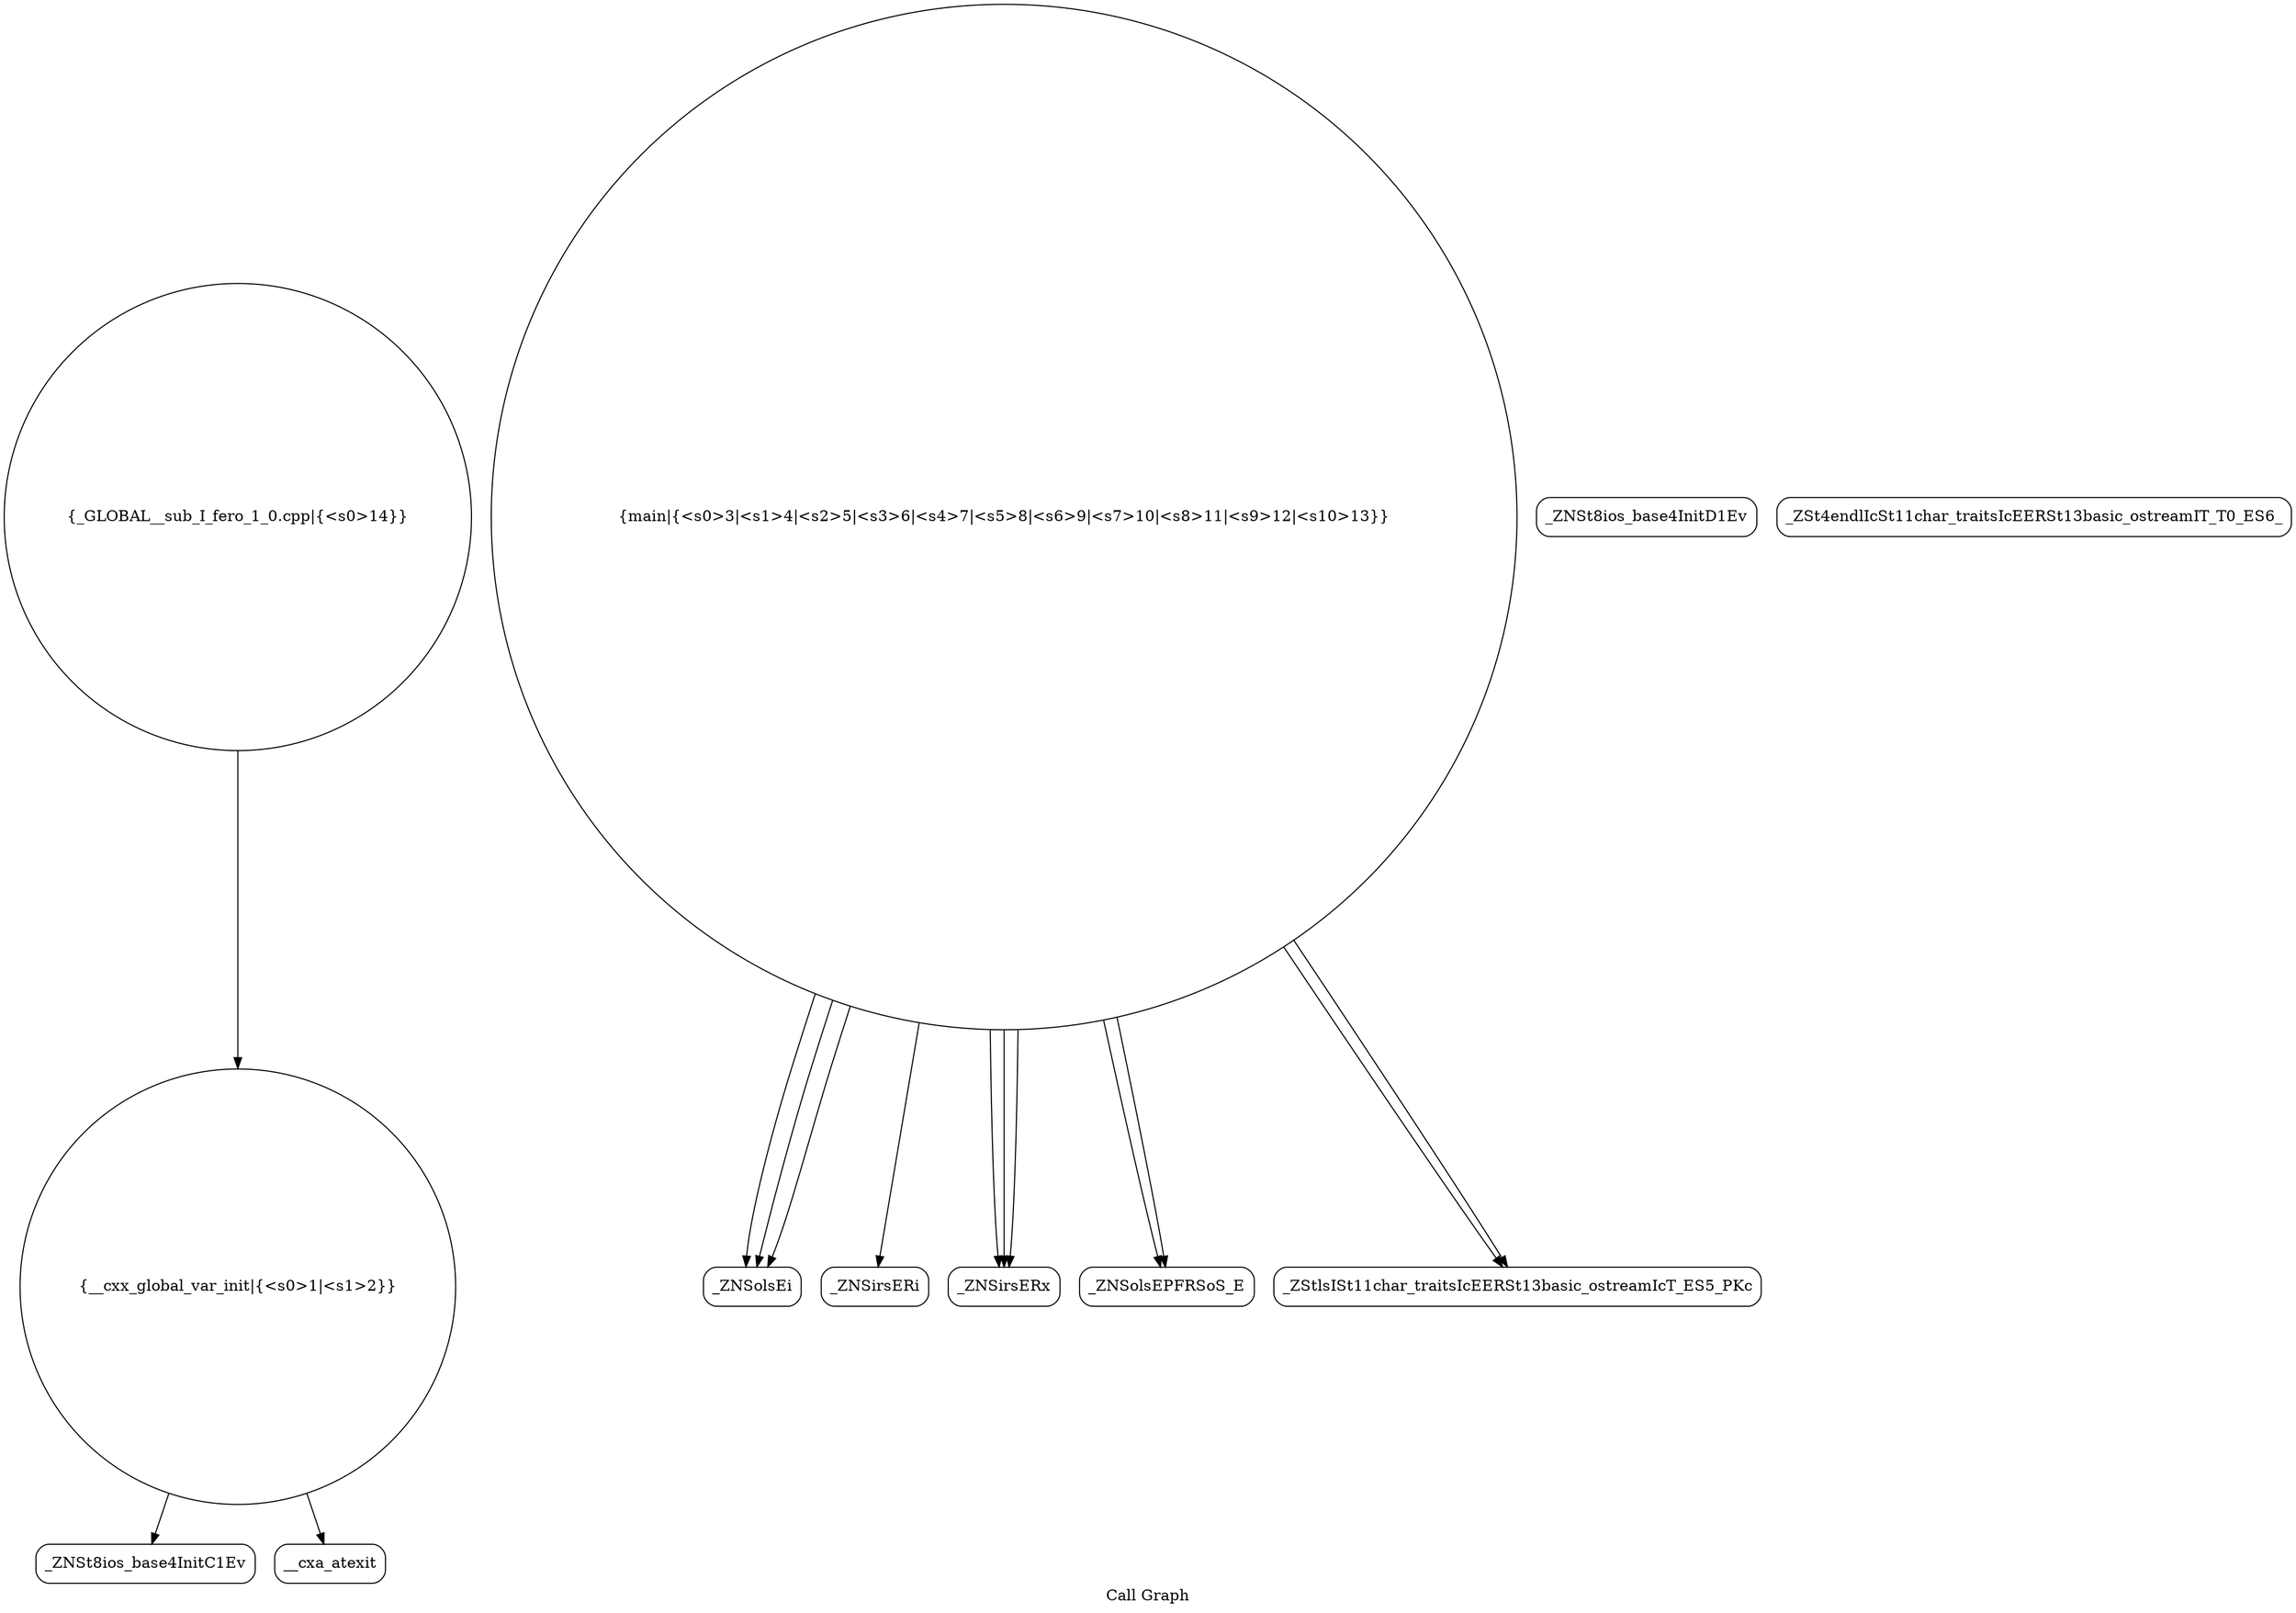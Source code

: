 digraph "Call Graph" {
	label="Call Graph";

	Node0x560553d9ff60 [shape=record,shape=circle,label="{__cxx_global_var_init|{<s0>1|<s1>2}}"];
	Node0x560553d9ff60:s0 -> Node0x560553da03f0[color=black];
	Node0x560553d9ff60:s1 -> Node0x560553da04f0[color=black];
	Node0x560553da06f0 [shape=record,shape=Mrecord,label="{_ZNSolsEi}"];
	Node0x560553da0470 [shape=record,shape=Mrecord,label="{_ZNSt8ios_base4InitD1Ev}"];
	Node0x560553da07f0 [shape=record,shape=Mrecord,label="{_ZSt4endlIcSt11char_traitsIcEERSt13basic_ostreamIT_T0_ES6_}"];
	Node0x560553da0570 [shape=record,shape=circle,label="{main|{<s0>3|<s1>4|<s2>5|<s3>6|<s4>7|<s5>8|<s6>9|<s7>10|<s8>11|<s9>12|<s10>13}}"];
	Node0x560553da0570:s0 -> Node0x560553da05f0[color=black];
	Node0x560553da0570:s1 -> Node0x560553da0670[color=black];
	Node0x560553da0570:s2 -> Node0x560553da0670[color=black];
	Node0x560553da0570:s3 -> Node0x560553da0670[color=black];
	Node0x560553da0570:s4 -> Node0x560553da06f0[color=black];
	Node0x560553da0570:s5 -> Node0x560553da0770[color=black];
	Node0x560553da0570:s6 -> Node0x560553da0870[color=black];
	Node0x560553da0570:s7 -> Node0x560553da06f0[color=black];
	Node0x560553da0570:s8 -> Node0x560553da0870[color=black];
	Node0x560553da0570:s9 -> Node0x560553da06f0[color=black];
	Node0x560553da0570:s10 -> Node0x560553da0770[color=black];
	Node0x560553da08f0 [shape=record,shape=circle,label="{_GLOBAL__sub_I_fero_1_0.cpp|{<s0>14}}"];
	Node0x560553da08f0:s0 -> Node0x560553d9ff60[color=black];
	Node0x560553da0670 [shape=record,shape=Mrecord,label="{_ZNSirsERx}"];
	Node0x560553da03f0 [shape=record,shape=Mrecord,label="{_ZNSt8ios_base4InitC1Ev}"];
	Node0x560553da0770 [shape=record,shape=Mrecord,label="{_ZNSolsEPFRSoS_E}"];
	Node0x560553da04f0 [shape=record,shape=Mrecord,label="{__cxa_atexit}"];
	Node0x560553da0870 [shape=record,shape=Mrecord,label="{_ZStlsISt11char_traitsIcEERSt13basic_ostreamIcT_ES5_PKc}"];
	Node0x560553da05f0 [shape=record,shape=Mrecord,label="{_ZNSirsERi}"];
}
